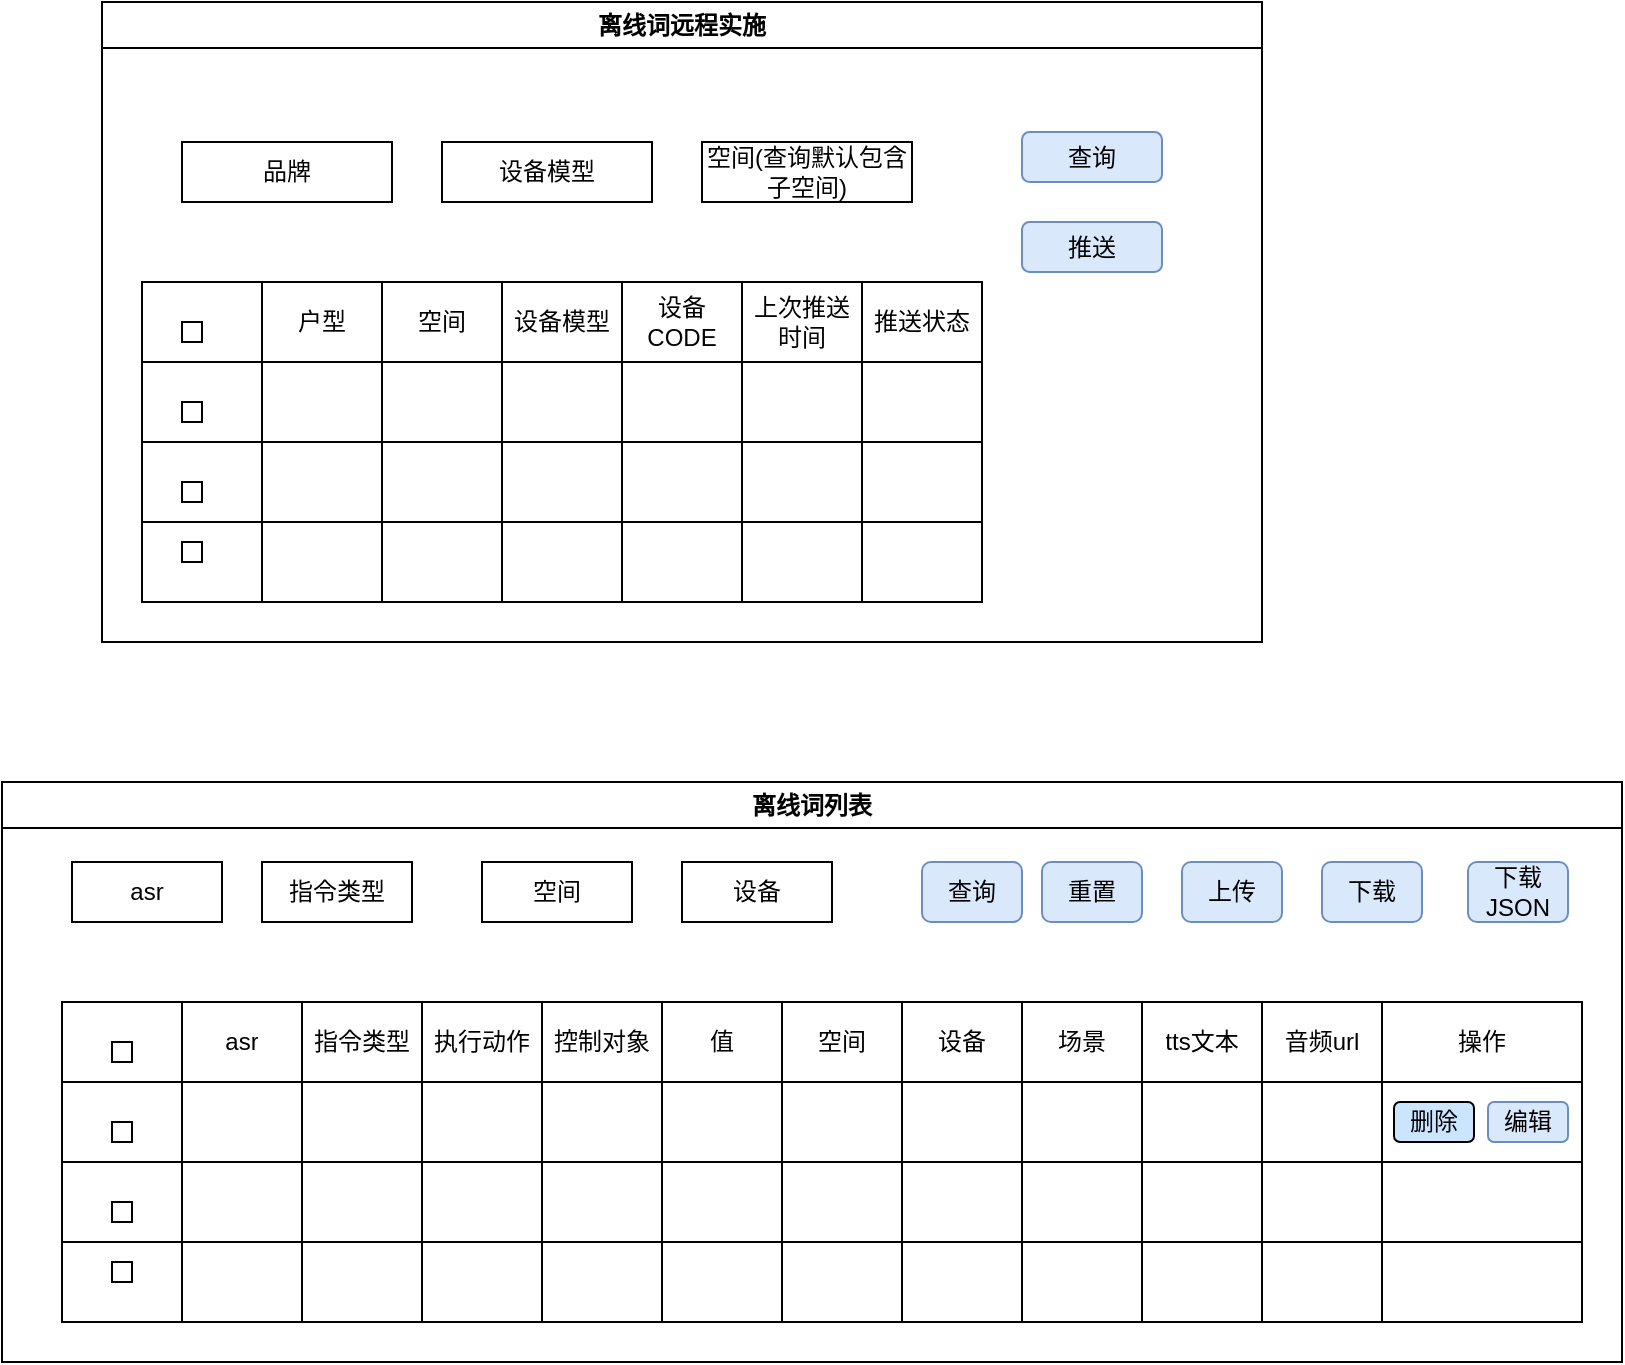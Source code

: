 <mxfile version="24.0.2" type="github">
  <diagram name="第 1 页" id="WnFoVOCNcByE03xFzpFk">
    <mxGraphModel dx="1434" dy="772" grid="1" gridSize="10" guides="1" tooltips="1" connect="1" arrows="1" fold="1" page="1" pageScale="1" pageWidth="827" pageHeight="1169" math="0" shadow="0">
      <root>
        <mxCell id="0" />
        <mxCell id="1" parent="0" />
        <mxCell id="wuZvDj9s8fZifpbFYdYD-1" value="离线词远程实施" style="swimlane;whiteSpace=wrap;html=1;" vertex="1" parent="1">
          <mxGeometry x="60" y="40" width="580" height="320" as="geometry" />
        </mxCell>
        <mxCell id="wuZvDj9s8fZifpbFYdYD-7" value="空间(查询默认包含子空间)" style="rounded=0;whiteSpace=wrap;html=1;" vertex="1" parent="wuZvDj9s8fZifpbFYdYD-1">
          <mxGeometry x="300" y="70" width="105" height="30" as="geometry" />
        </mxCell>
        <mxCell id="wuZvDj9s8fZifpbFYdYD-8" value="设备模型" style="rounded=0;whiteSpace=wrap;html=1;" vertex="1" parent="wuZvDj9s8fZifpbFYdYD-1">
          <mxGeometry x="170" y="70" width="105" height="30" as="geometry" />
        </mxCell>
        <mxCell id="wuZvDj9s8fZifpbFYdYD-9" value="品牌" style="rounded=0;whiteSpace=wrap;html=1;" vertex="1" parent="wuZvDj9s8fZifpbFYdYD-1">
          <mxGeometry x="40" y="70" width="105" height="30" as="geometry" />
        </mxCell>
        <mxCell id="wuZvDj9s8fZifpbFYdYD-58" value="查询" style="rounded=1;whiteSpace=wrap;html=1;fillColor=#dae8fc;strokeColor=#6c8ebf;" vertex="1" parent="wuZvDj9s8fZifpbFYdYD-1">
          <mxGeometry x="460" y="65" width="70" height="25" as="geometry" />
        </mxCell>
        <mxCell id="wuZvDj9s8fZifpbFYdYD-64" value="推送" style="rounded=1;whiteSpace=wrap;html=1;fillColor=#dae8fc;strokeColor=#6c8ebf;" vertex="1" parent="wuZvDj9s8fZifpbFYdYD-1">
          <mxGeometry x="460" y="110" width="70" height="25" as="geometry" />
        </mxCell>
        <mxCell id="wuZvDj9s8fZifpbFYdYD-2" value="离线词列表" style="swimlane;whiteSpace=wrap;html=1;startSize=23;" vertex="1" parent="1">
          <mxGeometry x="10" y="430" width="810" height="290" as="geometry" />
        </mxCell>
        <mxCell id="wuZvDj9s8fZifpbFYdYD-65" value="" style="shape=table;startSize=0;container=1;collapsible=0;childLayout=tableLayout;" vertex="1" parent="wuZvDj9s8fZifpbFYdYD-2">
          <mxGeometry x="30" y="110" width="760" height="160" as="geometry" />
        </mxCell>
        <mxCell id="wuZvDj9s8fZifpbFYdYD-66" value="" style="shape=tableRow;horizontal=0;startSize=0;swimlaneHead=0;swimlaneBody=0;strokeColor=inherit;top=0;left=0;bottom=0;right=0;collapsible=0;dropTarget=0;fillColor=none;points=[[0,0.5],[1,0.5]];portConstraint=eastwest;" vertex="1" parent="wuZvDj9s8fZifpbFYdYD-65">
          <mxGeometry width="760" height="40" as="geometry" />
        </mxCell>
        <mxCell id="wuZvDj9s8fZifpbFYdYD-67" value="" style="shape=partialRectangle;html=1;whiteSpace=wrap;connectable=0;strokeColor=inherit;overflow=hidden;fillColor=none;top=0;left=0;bottom=0;right=0;pointerEvents=1;" vertex="1" parent="wuZvDj9s8fZifpbFYdYD-66">
          <mxGeometry width="60" height="40" as="geometry">
            <mxRectangle width="60" height="40" as="alternateBounds" />
          </mxGeometry>
        </mxCell>
        <mxCell id="wuZvDj9s8fZifpbFYdYD-68" value="asr" style="shape=partialRectangle;html=1;whiteSpace=wrap;connectable=0;strokeColor=inherit;overflow=hidden;fillColor=none;top=0;left=0;bottom=0;right=0;pointerEvents=1;" vertex="1" parent="wuZvDj9s8fZifpbFYdYD-66">
          <mxGeometry x="60" width="60" height="40" as="geometry">
            <mxRectangle width="60" height="40" as="alternateBounds" />
          </mxGeometry>
        </mxCell>
        <mxCell id="wuZvDj9s8fZifpbFYdYD-69" value="指令类型" style="shape=partialRectangle;html=1;whiteSpace=wrap;connectable=0;strokeColor=inherit;overflow=hidden;fillColor=none;top=0;left=0;bottom=0;right=0;pointerEvents=1;" vertex="1" parent="wuZvDj9s8fZifpbFYdYD-66">
          <mxGeometry x="120" width="60" height="40" as="geometry">
            <mxRectangle width="60" height="40" as="alternateBounds" />
          </mxGeometry>
        </mxCell>
        <mxCell id="wuZvDj9s8fZifpbFYdYD-70" value="执行动作" style="shape=partialRectangle;html=1;whiteSpace=wrap;connectable=0;strokeColor=inherit;overflow=hidden;fillColor=none;top=0;left=0;bottom=0;right=0;pointerEvents=1;" vertex="1" parent="wuZvDj9s8fZifpbFYdYD-66">
          <mxGeometry x="180" width="60" height="40" as="geometry">
            <mxRectangle width="60" height="40" as="alternateBounds" />
          </mxGeometry>
        </mxCell>
        <mxCell id="wuZvDj9s8fZifpbFYdYD-71" value="控制对象" style="shape=partialRectangle;html=1;whiteSpace=wrap;connectable=0;strokeColor=inherit;overflow=hidden;fillColor=none;top=0;left=0;bottom=0;right=0;pointerEvents=1;" vertex="1" parent="wuZvDj9s8fZifpbFYdYD-66">
          <mxGeometry x="240" width="60" height="40" as="geometry">
            <mxRectangle width="60" height="40" as="alternateBounds" />
          </mxGeometry>
        </mxCell>
        <mxCell id="wuZvDj9s8fZifpbFYdYD-109" value="值" style="shape=partialRectangle;html=1;whiteSpace=wrap;connectable=0;strokeColor=inherit;overflow=hidden;fillColor=none;top=0;left=0;bottom=0;right=0;pointerEvents=1;" vertex="1" parent="wuZvDj9s8fZifpbFYdYD-66">
          <mxGeometry x="300" width="60" height="40" as="geometry">
            <mxRectangle width="60" height="40" as="alternateBounds" />
          </mxGeometry>
        </mxCell>
        <mxCell id="wuZvDj9s8fZifpbFYdYD-105" value="空间" style="shape=partialRectangle;html=1;whiteSpace=wrap;connectable=0;strokeColor=inherit;overflow=hidden;fillColor=none;top=0;left=0;bottom=0;right=0;pointerEvents=1;" vertex="1" parent="wuZvDj9s8fZifpbFYdYD-66">
          <mxGeometry x="360" width="60" height="40" as="geometry">
            <mxRectangle width="60" height="40" as="alternateBounds" />
          </mxGeometry>
        </mxCell>
        <mxCell id="wuZvDj9s8fZifpbFYdYD-101" value="设备" style="shape=partialRectangle;html=1;whiteSpace=wrap;connectable=0;strokeColor=inherit;overflow=hidden;fillColor=none;top=0;left=0;bottom=0;right=0;pointerEvents=1;" vertex="1" parent="wuZvDj9s8fZifpbFYdYD-66">
          <mxGeometry x="420" width="60" height="40" as="geometry">
            <mxRectangle width="60" height="40" as="alternateBounds" />
          </mxGeometry>
        </mxCell>
        <mxCell id="wuZvDj9s8fZifpbFYdYD-117" value="场景" style="shape=partialRectangle;html=1;whiteSpace=wrap;connectable=0;strokeColor=inherit;overflow=hidden;fillColor=none;top=0;left=0;bottom=0;right=0;pointerEvents=1;" vertex="1" parent="wuZvDj9s8fZifpbFYdYD-66">
          <mxGeometry x="480" width="60" height="40" as="geometry">
            <mxRectangle width="60" height="40" as="alternateBounds" />
          </mxGeometry>
        </mxCell>
        <mxCell id="wuZvDj9s8fZifpbFYdYD-113" value="tts文本" style="shape=partialRectangle;html=1;whiteSpace=wrap;connectable=0;strokeColor=inherit;overflow=hidden;fillColor=none;top=0;left=0;bottom=0;right=0;pointerEvents=1;" vertex="1" parent="wuZvDj9s8fZifpbFYdYD-66">
          <mxGeometry x="540" width="60" height="40" as="geometry">
            <mxRectangle width="60" height="40" as="alternateBounds" />
          </mxGeometry>
        </mxCell>
        <mxCell id="wuZvDj9s8fZifpbFYdYD-121" value="音频url" style="shape=partialRectangle;html=1;whiteSpace=wrap;connectable=0;strokeColor=inherit;overflow=hidden;fillColor=none;top=0;left=0;bottom=0;right=0;pointerEvents=1;" vertex="1" parent="wuZvDj9s8fZifpbFYdYD-66">
          <mxGeometry x="600" width="60" height="40" as="geometry">
            <mxRectangle width="60" height="40" as="alternateBounds" />
          </mxGeometry>
        </mxCell>
        <mxCell id="wuZvDj9s8fZifpbFYdYD-125" value="操作" style="shape=partialRectangle;html=1;whiteSpace=wrap;connectable=0;strokeColor=inherit;overflow=hidden;fillColor=none;top=0;left=0;bottom=0;right=0;pointerEvents=1;" vertex="1" parent="wuZvDj9s8fZifpbFYdYD-66">
          <mxGeometry x="660" width="100" height="40" as="geometry">
            <mxRectangle width="100" height="40" as="alternateBounds" />
          </mxGeometry>
        </mxCell>
        <mxCell id="wuZvDj9s8fZifpbFYdYD-72" value="" style="shape=tableRow;horizontal=0;startSize=0;swimlaneHead=0;swimlaneBody=0;strokeColor=inherit;top=0;left=0;bottom=0;right=0;collapsible=0;dropTarget=0;fillColor=none;points=[[0,0.5],[1,0.5]];portConstraint=eastwest;" vertex="1" parent="wuZvDj9s8fZifpbFYdYD-65">
          <mxGeometry y="40" width="760" height="40" as="geometry" />
        </mxCell>
        <mxCell id="wuZvDj9s8fZifpbFYdYD-73" value="" style="shape=partialRectangle;html=1;whiteSpace=wrap;connectable=0;strokeColor=inherit;overflow=hidden;fillColor=none;top=0;left=0;bottom=0;right=0;pointerEvents=1;" vertex="1" parent="wuZvDj9s8fZifpbFYdYD-72">
          <mxGeometry width="60" height="40" as="geometry">
            <mxRectangle width="60" height="40" as="alternateBounds" />
          </mxGeometry>
        </mxCell>
        <mxCell id="wuZvDj9s8fZifpbFYdYD-74" value="" style="shape=partialRectangle;html=1;whiteSpace=wrap;connectable=0;strokeColor=inherit;overflow=hidden;fillColor=none;top=0;left=0;bottom=0;right=0;pointerEvents=1;" vertex="1" parent="wuZvDj9s8fZifpbFYdYD-72">
          <mxGeometry x="60" width="60" height="40" as="geometry">
            <mxRectangle width="60" height="40" as="alternateBounds" />
          </mxGeometry>
        </mxCell>
        <mxCell id="wuZvDj9s8fZifpbFYdYD-75" value="" style="shape=partialRectangle;html=1;whiteSpace=wrap;connectable=0;strokeColor=inherit;overflow=hidden;fillColor=none;top=0;left=0;bottom=0;right=0;pointerEvents=1;" vertex="1" parent="wuZvDj9s8fZifpbFYdYD-72">
          <mxGeometry x="120" width="60" height="40" as="geometry">
            <mxRectangle width="60" height="40" as="alternateBounds" />
          </mxGeometry>
        </mxCell>
        <mxCell id="wuZvDj9s8fZifpbFYdYD-76" value="" style="shape=partialRectangle;html=1;whiteSpace=wrap;connectable=0;strokeColor=inherit;overflow=hidden;fillColor=none;top=0;left=0;bottom=0;right=0;pointerEvents=1;" vertex="1" parent="wuZvDj9s8fZifpbFYdYD-72">
          <mxGeometry x="180" width="60" height="40" as="geometry">
            <mxRectangle width="60" height="40" as="alternateBounds" />
          </mxGeometry>
        </mxCell>
        <mxCell id="wuZvDj9s8fZifpbFYdYD-77" value="" style="shape=partialRectangle;html=1;whiteSpace=wrap;connectable=0;strokeColor=inherit;overflow=hidden;fillColor=none;top=0;left=0;bottom=0;right=0;pointerEvents=1;" vertex="1" parent="wuZvDj9s8fZifpbFYdYD-72">
          <mxGeometry x="240" width="60" height="40" as="geometry">
            <mxRectangle width="60" height="40" as="alternateBounds" />
          </mxGeometry>
        </mxCell>
        <mxCell id="wuZvDj9s8fZifpbFYdYD-110" style="shape=partialRectangle;html=1;whiteSpace=wrap;connectable=0;strokeColor=inherit;overflow=hidden;fillColor=none;top=0;left=0;bottom=0;right=0;pointerEvents=1;" vertex="1" parent="wuZvDj9s8fZifpbFYdYD-72">
          <mxGeometry x="300" width="60" height="40" as="geometry">
            <mxRectangle width="60" height="40" as="alternateBounds" />
          </mxGeometry>
        </mxCell>
        <mxCell id="wuZvDj9s8fZifpbFYdYD-106" style="shape=partialRectangle;html=1;whiteSpace=wrap;connectable=0;strokeColor=inherit;overflow=hidden;fillColor=none;top=0;left=0;bottom=0;right=0;pointerEvents=1;" vertex="1" parent="wuZvDj9s8fZifpbFYdYD-72">
          <mxGeometry x="360" width="60" height="40" as="geometry">
            <mxRectangle width="60" height="40" as="alternateBounds" />
          </mxGeometry>
        </mxCell>
        <mxCell id="wuZvDj9s8fZifpbFYdYD-102" style="shape=partialRectangle;html=1;whiteSpace=wrap;connectable=0;strokeColor=inherit;overflow=hidden;fillColor=none;top=0;left=0;bottom=0;right=0;pointerEvents=1;" vertex="1" parent="wuZvDj9s8fZifpbFYdYD-72">
          <mxGeometry x="420" width="60" height="40" as="geometry">
            <mxRectangle width="60" height="40" as="alternateBounds" />
          </mxGeometry>
        </mxCell>
        <mxCell id="wuZvDj9s8fZifpbFYdYD-118" style="shape=partialRectangle;html=1;whiteSpace=wrap;connectable=0;strokeColor=inherit;overflow=hidden;fillColor=none;top=0;left=0;bottom=0;right=0;pointerEvents=1;" vertex="1" parent="wuZvDj9s8fZifpbFYdYD-72">
          <mxGeometry x="480" width="60" height="40" as="geometry">
            <mxRectangle width="60" height="40" as="alternateBounds" />
          </mxGeometry>
        </mxCell>
        <mxCell id="wuZvDj9s8fZifpbFYdYD-114" style="shape=partialRectangle;html=1;whiteSpace=wrap;connectable=0;strokeColor=inherit;overflow=hidden;fillColor=none;top=0;left=0;bottom=0;right=0;pointerEvents=1;" vertex="1" parent="wuZvDj9s8fZifpbFYdYD-72">
          <mxGeometry x="540" width="60" height="40" as="geometry">
            <mxRectangle width="60" height="40" as="alternateBounds" />
          </mxGeometry>
        </mxCell>
        <mxCell id="wuZvDj9s8fZifpbFYdYD-122" style="shape=partialRectangle;html=1;whiteSpace=wrap;connectable=0;strokeColor=inherit;overflow=hidden;fillColor=none;top=0;left=0;bottom=0;right=0;pointerEvents=1;" vertex="1" parent="wuZvDj9s8fZifpbFYdYD-72">
          <mxGeometry x="600" width="60" height="40" as="geometry">
            <mxRectangle width="60" height="40" as="alternateBounds" />
          </mxGeometry>
        </mxCell>
        <mxCell id="wuZvDj9s8fZifpbFYdYD-126" style="shape=partialRectangle;html=1;whiteSpace=wrap;connectable=0;strokeColor=inherit;overflow=hidden;fillColor=none;top=0;left=0;bottom=0;right=0;pointerEvents=1;" vertex="1" parent="wuZvDj9s8fZifpbFYdYD-72">
          <mxGeometry x="660" width="100" height="40" as="geometry">
            <mxRectangle width="100" height="40" as="alternateBounds" />
          </mxGeometry>
        </mxCell>
        <mxCell id="wuZvDj9s8fZifpbFYdYD-78" value="" style="shape=tableRow;horizontal=0;startSize=0;swimlaneHead=0;swimlaneBody=0;strokeColor=inherit;top=0;left=0;bottom=0;right=0;collapsible=0;dropTarget=0;fillColor=none;points=[[0,0.5],[1,0.5]];portConstraint=eastwest;" vertex="1" parent="wuZvDj9s8fZifpbFYdYD-65">
          <mxGeometry y="80" width="760" height="40" as="geometry" />
        </mxCell>
        <mxCell id="wuZvDj9s8fZifpbFYdYD-79" value="" style="shape=partialRectangle;html=1;whiteSpace=wrap;connectable=0;strokeColor=inherit;overflow=hidden;fillColor=none;top=0;left=0;bottom=0;right=0;pointerEvents=1;" vertex="1" parent="wuZvDj9s8fZifpbFYdYD-78">
          <mxGeometry width="60" height="40" as="geometry">
            <mxRectangle width="60" height="40" as="alternateBounds" />
          </mxGeometry>
        </mxCell>
        <mxCell id="wuZvDj9s8fZifpbFYdYD-80" value="" style="shape=partialRectangle;html=1;whiteSpace=wrap;connectable=0;strokeColor=inherit;overflow=hidden;fillColor=none;top=0;left=0;bottom=0;right=0;pointerEvents=1;" vertex="1" parent="wuZvDj9s8fZifpbFYdYD-78">
          <mxGeometry x="60" width="60" height="40" as="geometry">
            <mxRectangle width="60" height="40" as="alternateBounds" />
          </mxGeometry>
        </mxCell>
        <mxCell id="wuZvDj9s8fZifpbFYdYD-81" value="" style="shape=partialRectangle;html=1;whiteSpace=wrap;connectable=0;strokeColor=inherit;overflow=hidden;fillColor=none;top=0;left=0;bottom=0;right=0;pointerEvents=1;" vertex="1" parent="wuZvDj9s8fZifpbFYdYD-78">
          <mxGeometry x="120" width="60" height="40" as="geometry">
            <mxRectangle width="60" height="40" as="alternateBounds" />
          </mxGeometry>
        </mxCell>
        <mxCell id="wuZvDj9s8fZifpbFYdYD-82" value="" style="shape=partialRectangle;html=1;whiteSpace=wrap;connectable=0;strokeColor=inherit;overflow=hidden;fillColor=none;top=0;left=0;bottom=0;right=0;pointerEvents=1;" vertex="1" parent="wuZvDj9s8fZifpbFYdYD-78">
          <mxGeometry x="180" width="60" height="40" as="geometry">
            <mxRectangle width="60" height="40" as="alternateBounds" />
          </mxGeometry>
        </mxCell>
        <mxCell id="wuZvDj9s8fZifpbFYdYD-83" value="" style="shape=partialRectangle;html=1;whiteSpace=wrap;connectable=0;strokeColor=inherit;overflow=hidden;fillColor=none;top=0;left=0;bottom=0;right=0;pointerEvents=1;" vertex="1" parent="wuZvDj9s8fZifpbFYdYD-78">
          <mxGeometry x="240" width="60" height="40" as="geometry">
            <mxRectangle width="60" height="40" as="alternateBounds" />
          </mxGeometry>
        </mxCell>
        <mxCell id="wuZvDj9s8fZifpbFYdYD-111" style="shape=partialRectangle;html=1;whiteSpace=wrap;connectable=0;strokeColor=inherit;overflow=hidden;fillColor=none;top=0;left=0;bottom=0;right=0;pointerEvents=1;" vertex="1" parent="wuZvDj9s8fZifpbFYdYD-78">
          <mxGeometry x="300" width="60" height="40" as="geometry">
            <mxRectangle width="60" height="40" as="alternateBounds" />
          </mxGeometry>
        </mxCell>
        <mxCell id="wuZvDj9s8fZifpbFYdYD-107" style="shape=partialRectangle;html=1;whiteSpace=wrap;connectable=0;strokeColor=inherit;overflow=hidden;fillColor=none;top=0;left=0;bottom=0;right=0;pointerEvents=1;" vertex="1" parent="wuZvDj9s8fZifpbFYdYD-78">
          <mxGeometry x="360" width="60" height="40" as="geometry">
            <mxRectangle width="60" height="40" as="alternateBounds" />
          </mxGeometry>
        </mxCell>
        <mxCell id="wuZvDj9s8fZifpbFYdYD-103" style="shape=partialRectangle;html=1;whiteSpace=wrap;connectable=0;strokeColor=inherit;overflow=hidden;fillColor=none;top=0;left=0;bottom=0;right=0;pointerEvents=1;" vertex="1" parent="wuZvDj9s8fZifpbFYdYD-78">
          <mxGeometry x="420" width="60" height="40" as="geometry">
            <mxRectangle width="60" height="40" as="alternateBounds" />
          </mxGeometry>
        </mxCell>
        <mxCell id="wuZvDj9s8fZifpbFYdYD-119" style="shape=partialRectangle;html=1;whiteSpace=wrap;connectable=0;strokeColor=inherit;overflow=hidden;fillColor=none;top=0;left=0;bottom=0;right=0;pointerEvents=1;" vertex="1" parent="wuZvDj9s8fZifpbFYdYD-78">
          <mxGeometry x="480" width="60" height="40" as="geometry">
            <mxRectangle width="60" height="40" as="alternateBounds" />
          </mxGeometry>
        </mxCell>
        <mxCell id="wuZvDj9s8fZifpbFYdYD-115" style="shape=partialRectangle;html=1;whiteSpace=wrap;connectable=0;strokeColor=inherit;overflow=hidden;fillColor=none;top=0;left=0;bottom=0;right=0;pointerEvents=1;" vertex="1" parent="wuZvDj9s8fZifpbFYdYD-78">
          <mxGeometry x="540" width="60" height="40" as="geometry">
            <mxRectangle width="60" height="40" as="alternateBounds" />
          </mxGeometry>
        </mxCell>
        <mxCell id="wuZvDj9s8fZifpbFYdYD-123" style="shape=partialRectangle;html=1;whiteSpace=wrap;connectable=0;strokeColor=inherit;overflow=hidden;fillColor=none;top=0;left=0;bottom=0;right=0;pointerEvents=1;" vertex="1" parent="wuZvDj9s8fZifpbFYdYD-78">
          <mxGeometry x="600" width="60" height="40" as="geometry">
            <mxRectangle width="60" height="40" as="alternateBounds" />
          </mxGeometry>
        </mxCell>
        <mxCell id="wuZvDj9s8fZifpbFYdYD-127" style="shape=partialRectangle;html=1;whiteSpace=wrap;connectable=0;strokeColor=inherit;overflow=hidden;fillColor=none;top=0;left=0;bottom=0;right=0;pointerEvents=1;" vertex="1" parent="wuZvDj9s8fZifpbFYdYD-78">
          <mxGeometry x="660" width="100" height="40" as="geometry">
            <mxRectangle width="100" height="40" as="alternateBounds" />
          </mxGeometry>
        </mxCell>
        <mxCell id="wuZvDj9s8fZifpbFYdYD-84" value="" style="shape=tableRow;horizontal=0;startSize=0;swimlaneHead=0;swimlaneBody=0;strokeColor=inherit;top=0;left=0;bottom=0;right=0;collapsible=0;dropTarget=0;fillColor=none;points=[[0,0.5],[1,0.5]];portConstraint=eastwest;" vertex="1" parent="wuZvDj9s8fZifpbFYdYD-65">
          <mxGeometry y="120" width="760" height="40" as="geometry" />
        </mxCell>
        <mxCell id="wuZvDj9s8fZifpbFYdYD-85" value="" style="shape=partialRectangle;html=1;whiteSpace=wrap;connectable=0;strokeColor=inherit;overflow=hidden;fillColor=none;top=0;left=0;bottom=0;right=0;pointerEvents=1;" vertex="1" parent="wuZvDj9s8fZifpbFYdYD-84">
          <mxGeometry width="60" height="40" as="geometry">
            <mxRectangle width="60" height="40" as="alternateBounds" />
          </mxGeometry>
        </mxCell>
        <mxCell id="wuZvDj9s8fZifpbFYdYD-86" value="" style="shape=partialRectangle;html=1;whiteSpace=wrap;connectable=0;strokeColor=inherit;overflow=hidden;fillColor=none;top=0;left=0;bottom=0;right=0;pointerEvents=1;" vertex="1" parent="wuZvDj9s8fZifpbFYdYD-84">
          <mxGeometry x="60" width="60" height="40" as="geometry">
            <mxRectangle width="60" height="40" as="alternateBounds" />
          </mxGeometry>
        </mxCell>
        <mxCell id="wuZvDj9s8fZifpbFYdYD-87" value="" style="shape=partialRectangle;html=1;whiteSpace=wrap;connectable=0;strokeColor=inherit;overflow=hidden;fillColor=none;top=0;left=0;bottom=0;right=0;pointerEvents=1;" vertex="1" parent="wuZvDj9s8fZifpbFYdYD-84">
          <mxGeometry x="120" width="60" height="40" as="geometry">
            <mxRectangle width="60" height="40" as="alternateBounds" />
          </mxGeometry>
        </mxCell>
        <mxCell id="wuZvDj9s8fZifpbFYdYD-88" value="" style="shape=partialRectangle;html=1;whiteSpace=wrap;connectable=0;strokeColor=inherit;overflow=hidden;fillColor=none;top=0;left=0;bottom=0;right=0;pointerEvents=1;" vertex="1" parent="wuZvDj9s8fZifpbFYdYD-84">
          <mxGeometry x="180" width="60" height="40" as="geometry">
            <mxRectangle width="60" height="40" as="alternateBounds" />
          </mxGeometry>
        </mxCell>
        <mxCell id="wuZvDj9s8fZifpbFYdYD-89" value="" style="shape=partialRectangle;html=1;whiteSpace=wrap;connectable=0;strokeColor=inherit;overflow=hidden;fillColor=none;top=0;left=0;bottom=0;right=0;pointerEvents=1;" vertex="1" parent="wuZvDj9s8fZifpbFYdYD-84">
          <mxGeometry x="240" width="60" height="40" as="geometry">
            <mxRectangle width="60" height="40" as="alternateBounds" />
          </mxGeometry>
        </mxCell>
        <mxCell id="wuZvDj9s8fZifpbFYdYD-112" style="shape=partialRectangle;html=1;whiteSpace=wrap;connectable=0;strokeColor=inherit;overflow=hidden;fillColor=none;top=0;left=0;bottom=0;right=0;pointerEvents=1;" vertex="1" parent="wuZvDj9s8fZifpbFYdYD-84">
          <mxGeometry x="300" width="60" height="40" as="geometry">
            <mxRectangle width="60" height="40" as="alternateBounds" />
          </mxGeometry>
        </mxCell>
        <mxCell id="wuZvDj9s8fZifpbFYdYD-108" style="shape=partialRectangle;html=1;whiteSpace=wrap;connectable=0;strokeColor=inherit;overflow=hidden;fillColor=none;top=0;left=0;bottom=0;right=0;pointerEvents=1;" vertex="1" parent="wuZvDj9s8fZifpbFYdYD-84">
          <mxGeometry x="360" width="60" height="40" as="geometry">
            <mxRectangle width="60" height="40" as="alternateBounds" />
          </mxGeometry>
        </mxCell>
        <mxCell id="wuZvDj9s8fZifpbFYdYD-104" style="shape=partialRectangle;html=1;whiteSpace=wrap;connectable=0;strokeColor=inherit;overflow=hidden;fillColor=none;top=0;left=0;bottom=0;right=0;pointerEvents=1;" vertex="1" parent="wuZvDj9s8fZifpbFYdYD-84">
          <mxGeometry x="420" width="60" height="40" as="geometry">
            <mxRectangle width="60" height="40" as="alternateBounds" />
          </mxGeometry>
        </mxCell>
        <mxCell id="wuZvDj9s8fZifpbFYdYD-120" style="shape=partialRectangle;html=1;whiteSpace=wrap;connectable=0;strokeColor=inherit;overflow=hidden;fillColor=none;top=0;left=0;bottom=0;right=0;pointerEvents=1;" vertex="1" parent="wuZvDj9s8fZifpbFYdYD-84">
          <mxGeometry x="480" width="60" height="40" as="geometry">
            <mxRectangle width="60" height="40" as="alternateBounds" />
          </mxGeometry>
        </mxCell>
        <mxCell id="wuZvDj9s8fZifpbFYdYD-116" style="shape=partialRectangle;html=1;whiteSpace=wrap;connectable=0;strokeColor=inherit;overflow=hidden;fillColor=none;top=0;left=0;bottom=0;right=0;pointerEvents=1;" vertex="1" parent="wuZvDj9s8fZifpbFYdYD-84">
          <mxGeometry x="540" width="60" height="40" as="geometry">
            <mxRectangle width="60" height="40" as="alternateBounds" />
          </mxGeometry>
        </mxCell>
        <mxCell id="wuZvDj9s8fZifpbFYdYD-124" style="shape=partialRectangle;html=1;whiteSpace=wrap;connectable=0;strokeColor=inherit;overflow=hidden;fillColor=none;top=0;left=0;bottom=0;right=0;pointerEvents=1;" vertex="1" parent="wuZvDj9s8fZifpbFYdYD-84">
          <mxGeometry x="600" width="60" height="40" as="geometry">
            <mxRectangle width="60" height="40" as="alternateBounds" />
          </mxGeometry>
        </mxCell>
        <mxCell id="wuZvDj9s8fZifpbFYdYD-128" style="shape=partialRectangle;html=1;whiteSpace=wrap;connectable=0;strokeColor=inherit;overflow=hidden;fillColor=none;top=0;left=0;bottom=0;right=0;pointerEvents=1;" vertex="1" parent="wuZvDj9s8fZifpbFYdYD-84">
          <mxGeometry x="660" width="100" height="40" as="geometry">
            <mxRectangle width="100" height="40" as="alternateBounds" />
          </mxGeometry>
        </mxCell>
        <mxCell id="wuZvDj9s8fZifpbFYdYD-96" value="" style="rounded=0;whiteSpace=wrap;html=1;" vertex="1" parent="wuZvDj9s8fZifpbFYdYD-2">
          <mxGeometry x="55" y="130" width="10" height="10" as="geometry" />
        </mxCell>
        <mxCell id="wuZvDj9s8fZifpbFYdYD-97" value="" style="rounded=0;whiteSpace=wrap;html=1;" vertex="1" parent="wuZvDj9s8fZifpbFYdYD-2">
          <mxGeometry x="55" y="170" width="10" height="10" as="geometry" />
        </mxCell>
        <mxCell id="wuZvDj9s8fZifpbFYdYD-98" value="" style="rounded=0;whiteSpace=wrap;html=1;" vertex="1" parent="wuZvDj9s8fZifpbFYdYD-2">
          <mxGeometry x="55" y="210" width="10" height="10" as="geometry" />
        </mxCell>
        <mxCell id="wuZvDj9s8fZifpbFYdYD-99" value="" style="rounded=0;whiteSpace=wrap;html=1;" vertex="1" parent="wuZvDj9s8fZifpbFYdYD-2">
          <mxGeometry x="55" y="240" width="10" height="10" as="geometry" />
        </mxCell>
        <mxCell id="wuZvDj9s8fZifpbFYdYD-129" value="删除" style="rounded=1;whiteSpace=wrap;html=1;fillColor=#CCE5FF;" vertex="1" parent="wuZvDj9s8fZifpbFYdYD-2">
          <mxGeometry x="696" y="160" width="40" height="20" as="geometry" />
        </mxCell>
        <mxCell id="wuZvDj9s8fZifpbFYdYD-130" value="编辑" style="rounded=1;whiteSpace=wrap;html=1;fillColor=#dae8fc;strokeColor=#6c8ebf;" vertex="1" parent="wuZvDj9s8fZifpbFYdYD-2">
          <mxGeometry x="743" y="160" width="40" height="20" as="geometry" />
        </mxCell>
        <mxCell id="wuZvDj9s8fZifpbFYdYD-131" value="asr" style="rounded=0;whiteSpace=wrap;html=1;" vertex="1" parent="wuZvDj9s8fZifpbFYdYD-2">
          <mxGeometry x="35" y="40" width="75" height="30" as="geometry" />
        </mxCell>
        <mxCell id="wuZvDj9s8fZifpbFYdYD-132" value="指令类型" style="rounded=0;whiteSpace=wrap;html=1;" vertex="1" parent="wuZvDj9s8fZifpbFYdYD-2">
          <mxGeometry x="130" y="40" width="75" height="30" as="geometry" />
        </mxCell>
        <mxCell id="wuZvDj9s8fZifpbFYdYD-133" value="设备" style="rounded=0;whiteSpace=wrap;html=1;" vertex="1" parent="wuZvDj9s8fZifpbFYdYD-2">
          <mxGeometry x="340" y="40" width="75" height="30" as="geometry" />
        </mxCell>
        <mxCell id="wuZvDj9s8fZifpbFYdYD-135" value="空间" style="rounded=0;whiteSpace=wrap;html=1;" vertex="1" parent="wuZvDj9s8fZifpbFYdYD-2">
          <mxGeometry x="240" y="40" width="75" height="30" as="geometry" />
        </mxCell>
        <mxCell id="wuZvDj9s8fZifpbFYdYD-136" value="查询" style="rounded=1;whiteSpace=wrap;html=1;fillColor=#dae8fc;strokeColor=#6c8ebf;" vertex="1" parent="wuZvDj9s8fZifpbFYdYD-2">
          <mxGeometry x="460" y="40" width="50" height="30" as="geometry" />
        </mxCell>
        <mxCell id="wuZvDj9s8fZifpbFYdYD-202" value="重置" style="rounded=1;whiteSpace=wrap;html=1;fillColor=#dae8fc;strokeColor=#6c8ebf;" vertex="1" parent="wuZvDj9s8fZifpbFYdYD-2">
          <mxGeometry x="520" y="40" width="50" height="30" as="geometry" />
        </mxCell>
        <mxCell id="wuZvDj9s8fZifpbFYdYD-203" value="上传" style="rounded=1;whiteSpace=wrap;html=1;fillColor=#dae8fc;strokeColor=#6c8ebf;" vertex="1" parent="wuZvDj9s8fZifpbFYdYD-2">
          <mxGeometry x="590" y="40" width="50" height="30" as="geometry" />
        </mxCell>
        <mxCell id="wuZvDj9s8fZifpbFYdYD-204" value="下载JSON" style="rounded=1;whiteSpace=wrap;html=1;fillColor=#dae8fc;strokeColor=#6c8ebf;" vertex="1" parent="wuZvDj9s8fZifpbFYdYD-2">
          <mxGeometry x="733" y="40" width="50" height="30" as="geometry" />
        </mxCell>
        <mxCell id="wuZvDj9s8fZifpbFYdYD-205" value="下载" style="rounded=1;whiteSpace=wrap;html=1;fillColor=#dae8fc;strokeColor=#6c8ebf;" vertex="1" parent="wuZvDj9s8fZifpbFYdYD-2">
          <mxGeometry x="660" y="40" width="50" height="30" as="geometry" />
        </mxCell>
        <mxCell id="wuZvDj9s8fZifpbFYdYD-13" value="" style="shape=table;startSize=0;container=1;collapsible=0;childLayout=tableLayout;" vertex="1" parent="1">
          <mxGeometry x="80" y="180" width="420" height="160" as="geometry" />
        </mxCell>
        <mxCell id="wuZvDj9s8fZifpbFYdYD-14" value="" style="shape=tableRow;horizontal=0;startSize=0;swimlaneHead=0;swimlaneBody=0;strokeColor=inherit;top=0;left=0;bottom=0;right=0;collapsible=0;dropTarget=0;fillColor=none;points=[[0,0.5],[1,0.5]];portConstraint=eastwest;" vertex="1" parent="wuZvDj9s8fZifpbFYdYD-13">
          <mxGeometry width="420" height="40" as="geometry" />
        </mxCell>
        <mxCell id="wuZvDj9s8fZifpbFYdYD-15" value="" style="shape=partialRectangle;html=1;whiteSpace=wrap;connectable=0;strokeColor=inherit;overflow=hidden;fillColor=none;top=0;left=0;bottom=0;right=0;pointerEvents=1;" vertex="1" parent="wuZvDj9s8fZifpbFYdYD-14">
          <mxGeometry width="60" height="40" as="geometry">
            <mxRectangle width="60" height="40" as="alternateBounds" />
          </mxGeometry>
        </mxCell>
        <mxCell id="wuZvDj9s8fZifpbFYdYD-16" value="户型" style="shape=partialRectangle;html=1;whiteSpace=wrap;connectable=0;strokeColor=inherit;overflow=hidden;fillColor=none;top=0;left=0;bottom=0;right=0;pointerEvents=1;" vertex="1" parent="wuZvDj9s8fZifpbFYdYD-14">
          <mxGeometry x="60" width="60" height="40" as="geometry">
            <mxRectangle width="60" height="40" as="alternateBounds" />
          </mxGeometry>
        </mxCell>
        <mxCell id="wuZvDj9s8fZifpbFYdYD-17" value="空间" style="shape=partialRectangle;html=1;whiteSpace=wrap;connectable=0;strokeColor=inherit;overflow=hidden;fillColor=none;top=0;left=0;bottom=0;right=0;pointerEvents=1;" vertex="1" parent="wuZvDj9s8fZifpbFYdYD-14">
          <mxGeometry x="120" width="60" height="40" as="geometry">
            <mxRectangle width="60" height="40" as="alternateBounds" />
          </mxGeometry>
        </mxCell>
        <mxCell id="wuZvDj9s8fZifpbFYdYD-18" value="设备模型" style="shape=partialRectangle;html=1;whiteSpace=wrap;connectable=0;strokeColor=inherit;overflow=hidden;fillColor=none;top=0;left=0;bottom=0;right=0;pointerEvents=1;" vertex="1" parent="wuZvDj9s8fZifpbFYdYD-14">
          <mxGeometry x="180" width="60" height="40" as="geometry">
            <mxRectangle width="60" height="40" as="alternateBounds" />
          </mxGeometry>
        </mxCell>
        <mxCell id="wuZvDj9s8fZifpbFYdYD-19" value="设备CODE" style="shape=partialRectangle;html=1;whiteSpace=wrap;connectable=0;strokeColor=inherit;overflow=hidden;fillColor=none;top=0;left=0;bottom=0;right=0;pointerEvents=1;" vertex="1" parent="wuZvDj9s8fZifpbFYdYD-14">
          <mxGeometry x="240" width="60" height="40" as="geometry">
            <mxRectangle width="60" height="40" as="alternateBounds" />
          </mxGeometry>
        </mxCell>
        <mxCell id="wuZvDj9s8fZifpbFYdYD-20" value="上次推送时间" style="shape=partialRectangle;html=1;whiteSpace=wrap;connectable=0;strokeColor=inherit;overflow=hidden;fillColor=none;top=0;left=0;bottom=0;right=0;pointerEvents=1;" vertex="1" parent="wuZvDj9s8fZifpbFYdYD-14">
          <mxGeometry x="300" width="60" height="40" as="geometry">
            <mxRectangle width="60" height="40" as="alternateBounds" />
          </mxGeometry>
        </mxCell>
        <mxCell id="wuZvDj9s8fZifpbFYdYD-21" value="推送状态" style="shape=partialRectangle;html=1;whiteSpace=wrap;connectable=0;strokeColor=inherit;overflow=hidden;fillColor=none;top=0;left=0;bottom=0;right=0;pointerEvents=1;" vertex="1" parent="wuZvDj9s8fZifpbFYdYD-14">
          <mxGeometry x="360" width="60" height="40" as="geometry">
            <mxRectangle width="60" height="40" as="alternateBounds" />
          </mxGeometry>
        </mxCell>
        <mxCell id="wuZvDj9s8fZifpbFYdYD-24" value="" style="shape=tableRow;horizontal=0;startSize=0;swimlaneHead=0;swimlaneBody=0;strokeColor=inherit;top=0;left=0;bottom=0;right=0;collapsible=0;dropTarget=0;fillColor=none;points=[[0,0.5],[1,0.5]];portConstraint=eastwest;" vertex="1" parent="wuZvDj9s8fZifpbFYdYD-13">
          <mxGeometry y="40" width="420" height="40" as="geometry" />
        </mxCell>
        <mxCell id="wuZvDj9s8fZifpbFYdYD-25" value="" style="shape=partialRectangle;html=1;whiteSpace=wrap;connectable=0;strokeColor=inherit;overflow=hidden;fillColor=none;top=0;left=0;bottom=0;right=0;pointerEvents=1;" vertex="1" parent="wuZvDj9s8fZifpbFYdYD-24">
          <mxGeometry width="60" height="40" as="geometry">
            <mxRectangle width="60" height="40" as="alternateBounds" />
          </mxGeometry>
        </mxCell>
        <mxCell id="wuZvDj9s8fZifpbFYdYD-26" value="" style="shape=partialRectangle;html=1;whiteSpace=wrap;connectable=0;strokeColor=inherit;overflow=hidden;fillColor=none;top=0;left=0;bottom=0;right=0;pointerEvents=1;" vertex="1" parent="wuZvDj9s8fZifpbFYdYD-24">
          <mxGeometry x="60" width="60" height="40" as="geometry">
            <mxRectangle width="60" height="40" as="alternateBounds" />
          </mxGeometry>
        </mxCell>
        <mxCell id="wuZvDj9s8fZifpbFYdYD-27" value="" style="shape=partialRectangle;html=1;whiteSpace=wrap;connectable=0;strokeColor=inherit;overflow=hidden;fillColor=none;top=0;left=0;bottom=0;right=0;pointerEvents=1;" vertex="1" parent="wuZvDj9s8fZifpbFYdYD-24">
          <mxGeometry x="120" width="60" height="40" as="geometry">
            <mxRectangle width="60" height="40" as="alternateBounds" />
          </mxGeometry>
        </mxCell>
        <mxCell id="wuZvDj9s8fZifpbFYdYD-28" value="" style="shape=partialRectangle;html=1;whiteSpace=wrap;connectable=0;strokeColor=inherit;overflow=hidden;fillColor=none;top=0;left=0;bottom=0;right=0;pointerEvents=1;" vertex="1" parent="wuZvDj9s8fZifpbFYdYD-24">
          <mxGeometry x="180" width="60" height="40" as="geometry">
            <mxRectangle width="60" height="40" as="alternateBounds" />
          </mxGeometry>
        </mxCell>
        <mxCell id="wuZvDj9s8fZifpbFYdYD-29" value="" style="shape=partialRectangle;html=1;whiteSpace=wrap;connectable=0;strokeColor=inherit;overflow=hidden;fillColor=none;top=0;left=0;bottom=0;right=0;pointerEvents=1;" vertex="1" parent="wuZvDj9s8fZifpbFYdYD-24">
          <mxGeometry x="240" width="60" height="40" as="geometry">
            <mxRectangle width="60" height="40" as="alternateBounds" />
          </mxGeometry>
        </mxCell>
        <mxCell id="wuZvDj9s8fZifpbFYdYD-30" value="" style="shape=partialRectangle;html=1;whiteSpace=wrap;connectable=0;strokeColor=inherit;overflow=hidden;fillColor=none;top=0;left=0;bottom=0;right=0;pointerEvents=1;" vertex="1" parent="wuZvDj9s8fZifpbFYdYD-24">
          <mxGeometry x="300" width="60" height="40" as="geometry">
            <mxRectangle width="60" height="40" as="alternateBounds" />
          </mxGeometry>
        </mxCell>
        <mxCell id="wuZvDj9s8fZifpbFYdYD-31" value="" style="shape=partialRectangle;html=1;whiteSpace=wrap;connectable=0;strokeColor=inherit;overflow=hidden;fillColor=none;top=0;left=0;bottom=0;right=0;pointerEvents=1;" vertex="1" parent="wuZvDj9s8fZifpbFYdYD-24">
          <mxGeometry x="360" width="60" height="40" as="geometry">
            <mxRectangle width="60" height="40" as="alternateBounds" />
          </mxGeometry>
        </mxCell>
        <mxCell id="wuZvDj9s8fZifpbFYdYD-34" value="" style="shape=tableRow;horizontal=0;startSize=0;swimlaneHead=0;swimlaneBody=0;strokeColor=inherit;top=0;left=0;bottom=0;right=0;collapsible=0;dropTarget=0;fillColor=none;points=[[0,0.5],[1,0.5]];portConstraint=eastwest;" vertex="1" parent="wuZvDj9s8fZifpbFYdYD-13">
          <mxGeometry y="80" width="420" height="40" as="geometry" />
        </mxCell>
        <mxCell id="wuZvDj9s8fZifpbFYdYD-35" value="" style="shape=partialRectangle;html=1;whiteSpace=wrap;connectable=0;strokeColor=inherit;overflow=hidden;fillColor=none;top=0;left=0;bottom=0;right=0;pointerEvents=1;" vertex="1" parent="wuZvDj9s8fZifpbFYdYD-34">
          <mxGeometry width="60" height="40" as="geometry">
            <mxRectangle width="60" height="40" as="alternateBounds" />
          </mxGeometry>
        </mxCell>
        <mxCell id="wuZvDj9s8fZifpbFYdYD-36" value="" style="shape=partialRectangle;html=1;whiteSpace=wrap;connectable=0;strokeColor=inherit;overflow=hidden;fillColor=none;top=0;left=0;bottom=0;right=0;pointerEvents=1;" vertex="1" parent="wuZvDj9s8fZifpbFYdYD-34">
          <mxGeometry x="60" width="60" height="40" as="geometry">
            <mxRectangle width="60" height="40" as="alternateBounds" />
          </mxGeometry>
        </mxCell>
        <mxCell id="wuZvDj9s8fZifpbFYdYD-37" value="" style="shape=partialRectangle;html=1;whiteSpace=wrap;connectable=0;strokeColor=inherit;overflow=hidden;fillColor=none;top=0;left=0;bottom=0;right=0;pointerEvents=1;" vertex="1" parent="wuZvDj9s8fZifpbFYdYD-34">
          <mxGeometry x="120" width="60" height="40" as="geometry">
            <mxRectangle width="60" height="40" as="alternateBounds" />
          </mxGeometry>
        </mxCell>
        <mxCell id="wuZvDj9s8fZifpbFYdYD-38" value="" style="shape=partialRectangle;html=1;whiteSpace=wrap;connectable=0;strokeColor=inherit;overflow=hidden;fillColor=none;top=0;left=0;bottom=0;right=0;pointerEvents=1;" vertex="1" parent="wuZvDj9s8fZifpbFYdYD-34">
          <mxGeometry x="180" width="60" height="40" as="geometry">
            <mxRectangle width="60" height="40" as="alternateBounds" />
          </mxGeometry>
        </mxCell>
        <mxCell id="wuZvDj9s8fZifpbFYdYD-39" value="" style="shape=partialRectangle;html=1;whiteSpace=wrap;connectable=0;strokeColor=inherit;overflow=hidden;fillColor=none;top=0;left=0;bottom=0;right=0;pointerEvents=1;" vertex="1" parent="wuZvDj9s8fZifpbFYdYD-34">
          <mxGeometry x="240" width="60" height="40" as="geometry">
            <mxRectangle width="60" height="40" as="alternateBounds" />
          </mxGeometry>
        </mxCell>
        <mxCell id="wuZvDj9s8fZifpbFYdYD-40" value="" style="shape=partialRectangle;html=1;whiteSpace=wrap;connectable=0;strokeColor=inherit;overflow=hidden;fillColor=none;top=0;left=0;bottom=0;right=0;pointerEvents=1;" vertex="1" parent="wuZvDj9s8fZifpbFYdYD-34">
          <mxGeometry x="300" width="60" height="40" as="geometry">
            <mxRectangle width="60" height="40" as="alternateBounds" />
          </mxGeometry>
        </mxCell>
        <mxCell id="wuZvDj9s8fZifpbFYdYD-41" value="" style="shape=partialRectangle;html=1;whiteSpace=wrap;connectable=0;strokeColor=inherit;overflow=hidden;fillColor=none;top=0;left=0;bottom=0;right=0;pointerEvents=1;" vertex="1" parent="wuZvDj9s8fZifpbFYdYD-34">
          <mxGeometry x="360" width="60" height="40" as="geometry">
            <mxRectangle width="60" height="40" as="alternateBounds" />
          </mxGeometry>
        </mxCell>
        <mxCell id="wuZvDj9s8fZifpbFYdYD-44" value="" style="shape=tableRow;horizontal=0;startSize=0;swimlaneHead=0;swimlaneBody=0;strokeColor=inherit;top=0;left=0;bottom=0;right=0;collapsible=0;dropTarget=0;fillColor=none;points=[[0,0.5],[1,0.5]];portConstraint=eastwest;" vertex="1" parent="wuZvDj9s8fZifpbFYdYD-13">
          <mxGeometry y="120" width="420" height="40" as="geometry" />
        </mxCell>
        <mxCell id="wuZvDj9s8fZifpbFYdYD-45" value="" style="shape=partialRectangle;html=1;whiteSpace=wrap;connectable=0;strokeColor=inherit;overflow=hidden;fillColor=none;top=0;left=0;bottom=0;right=0;pointerEvents=1;" vertex="1" parent="wuZvDj9s8fZifpbFYdYD-44">
          <mxGeometry width="60" height="40" as="geometry">
            <mxRectangle width="60" height="40" as="alternateBounds" />
          </mxGeometry>
        </mxCell>
        <mxCell id="wuZvDj9s8fZifpbFYdYD-46" value="" style="shape=partialRectangle;html=1;whiteSpace=wrap;connectable=0;strokeColor=inherit;overflow=hidden;fillColor=none;top=0;left=0;bottom=0;right=0;pointerEvents=1;" vertex="1" parent="wuZvDj9s8fZifpbFYdYD-44">
          <mxGeometry x="60" width="60" height="40" as="geometry">
            <mxRectangle width="60" height="40" as="alternateBounds" />
          </mxGeometry>
        </mxCell>
        <mxCell id="wuZvDj9s8fZifpbFYdYD-47" value="" style="shape=partialRectangle;html=1;whiteSpace=wrap;connectable=0;strokeColor=inherit;overflow=hidden;fillColor=none;top=0;left=0;bottom=0;right=0;pointerEvents=1;" vertex="1" parent="wuZvDj9s8fZifpbFYdYD-44">
          <mxGeometry x="120" width="60" height="40" as="geometry">
            <mxRectangle width="60" height="40" as="alternateBounds" />
          </mxGeometry>
        </mxCell>
        <mxCell id="wuZvDj9s8fZifpbFYdYD-48" value="" style="shape=partialRectangle;html=1;whiteSpace=wrap;connectable=0;strokeColor=inherit;overflow=hidden;fillColor=none;top=0;left=0;bottom=0;right=0;pointerEvents=1;" vertex="1" parent="wuZvDj9s8fZifpbFYdYD-44">
          <mxGeometry x="180" width="60" height="40" as="geometry">
            <mxRectangle width="60" height="40" as="alternateBounds" />
          </mxGeometry>
        </mxCell>
        <mxCell id="wuZvDj9s8fZifpbFYdYD-49" value="" style="shape=partialRectangle;html=1;whiteSpace=wrap;connectable=0;strokeColor=inherit;overflow=hidden;fillColor=none;top=0;left=0;bottom=0;right=0;pointerEvents=1;" vertex="1" parent="wuZvDj9s8fZifpbFYdYD-44">
          <mxGeometry x="240" width="60" height="40" as="geometry">
            <mxRectangle width="60" height="40" as="alternateBounds" />
          </mxGeometry>
        </mxCell>
        <mxCell id="wuZvDj9s8fZifpbFYdYD-50" value="" style="shape=partialRectangle;html=1;whiteSpace=wrap;connectable=0;strokeColor=inherit;overflow=hidden;fillColor=none;top=0;left=0;bottom=0;right=0;pointerEvents=1;" vertex="1" parent="wuZvDj9s8fZifpbFYdYD-44">
          <mxGeometry x="300" width="60" height="40" as="geometry">
            <mxRectangle width="60" height="40" as="alternateBounds" />
          </mxGeometry>
        </mxCell>
        <mxCell id="wuZvDj9s8fZifpbFYdYD-51" value="" style="shape=partialRectangle;html=1;whiteSpace=wrap;connectable=0;strokeColor=inherit;overflow=hidden;fillColor=none;top=0;left=0;bottom=0;right=0;pointerEvents=1;" vertex="1" parent="wuZvDj9s8fZifpbFYdYD-44">
          <mxGeometry x="360" width="60" height="40" as="geometry">
            <mxRectangle width="60" height="40" as="alternateBounds" />
          </mxGeometry>
        </mxCell>
        <mxCell id="wuZvDj9s8fZifpbFYdYD-54" value="" style="rounded=0;whiteSpace=wrap;html=1;" vertex="1" parent="1">
          <mxGeometry x="100" y="200" width="10" height="10" as="geometry" />
        </mxCell>
        <mxCell id="wuZvDj9s8fZifpbFYdYD-55" value="" style="rounded=0;whiteSpace=wrap;html=1;" vertex="1" parent="1">
          <mxGeometry x="100" y="240" width="10" height="10" as="geometry" />
        </mxCell>
        <mxCell id="wuZvDj9s8fZifpbFYdYD-56" value="" style="rounded=0;whiteSpace=wrap;html=1;" vertex="1" parent="1">
          <mxGeometry x="100" y="280" width="10" height="10" as="geometry" />
        </mxCell>
        <mxCell id="wuZvDj9s8fZifpbFYdYD-57" value="" style="rounded=0;whiteSpace=wrap;html=1;" vertex="1" parent="1">
          <mxGeometry x="100" y="310" width="10" height="10" as="geometry" />
        </mxCell>
      </root>
    </mxGraphModel>
  </diagram>
</mxfile>
